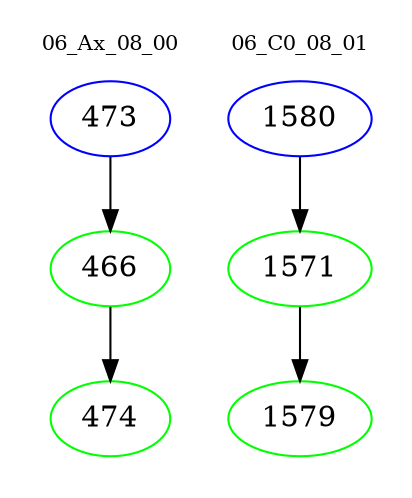 digraph{
subgraph cluster_0 {
color = white
label = "06_Ax_08_00";
fontsize=10;
T0_473 [label="473", color="blue"]
T0_473 -> T0_466 [color="black"]
T0_466 [label="466", color="green"]
T0_466 -> T0_474 [color="black"]
T0_474 [label="474", color="green"]
}
subgraph cluster_1 {
color = white
label = "06_C0_08_01";
fontsize=10;
T1_1580 [label="1580", color="blue"]
T1_1580 -> T1_1571 [color="black"]
T1_1571 [label="1571", color="green"]
T1_1571 -> T1_1579 [color="black"]
T1_1579 [label="1579", color="green"]
}
}
